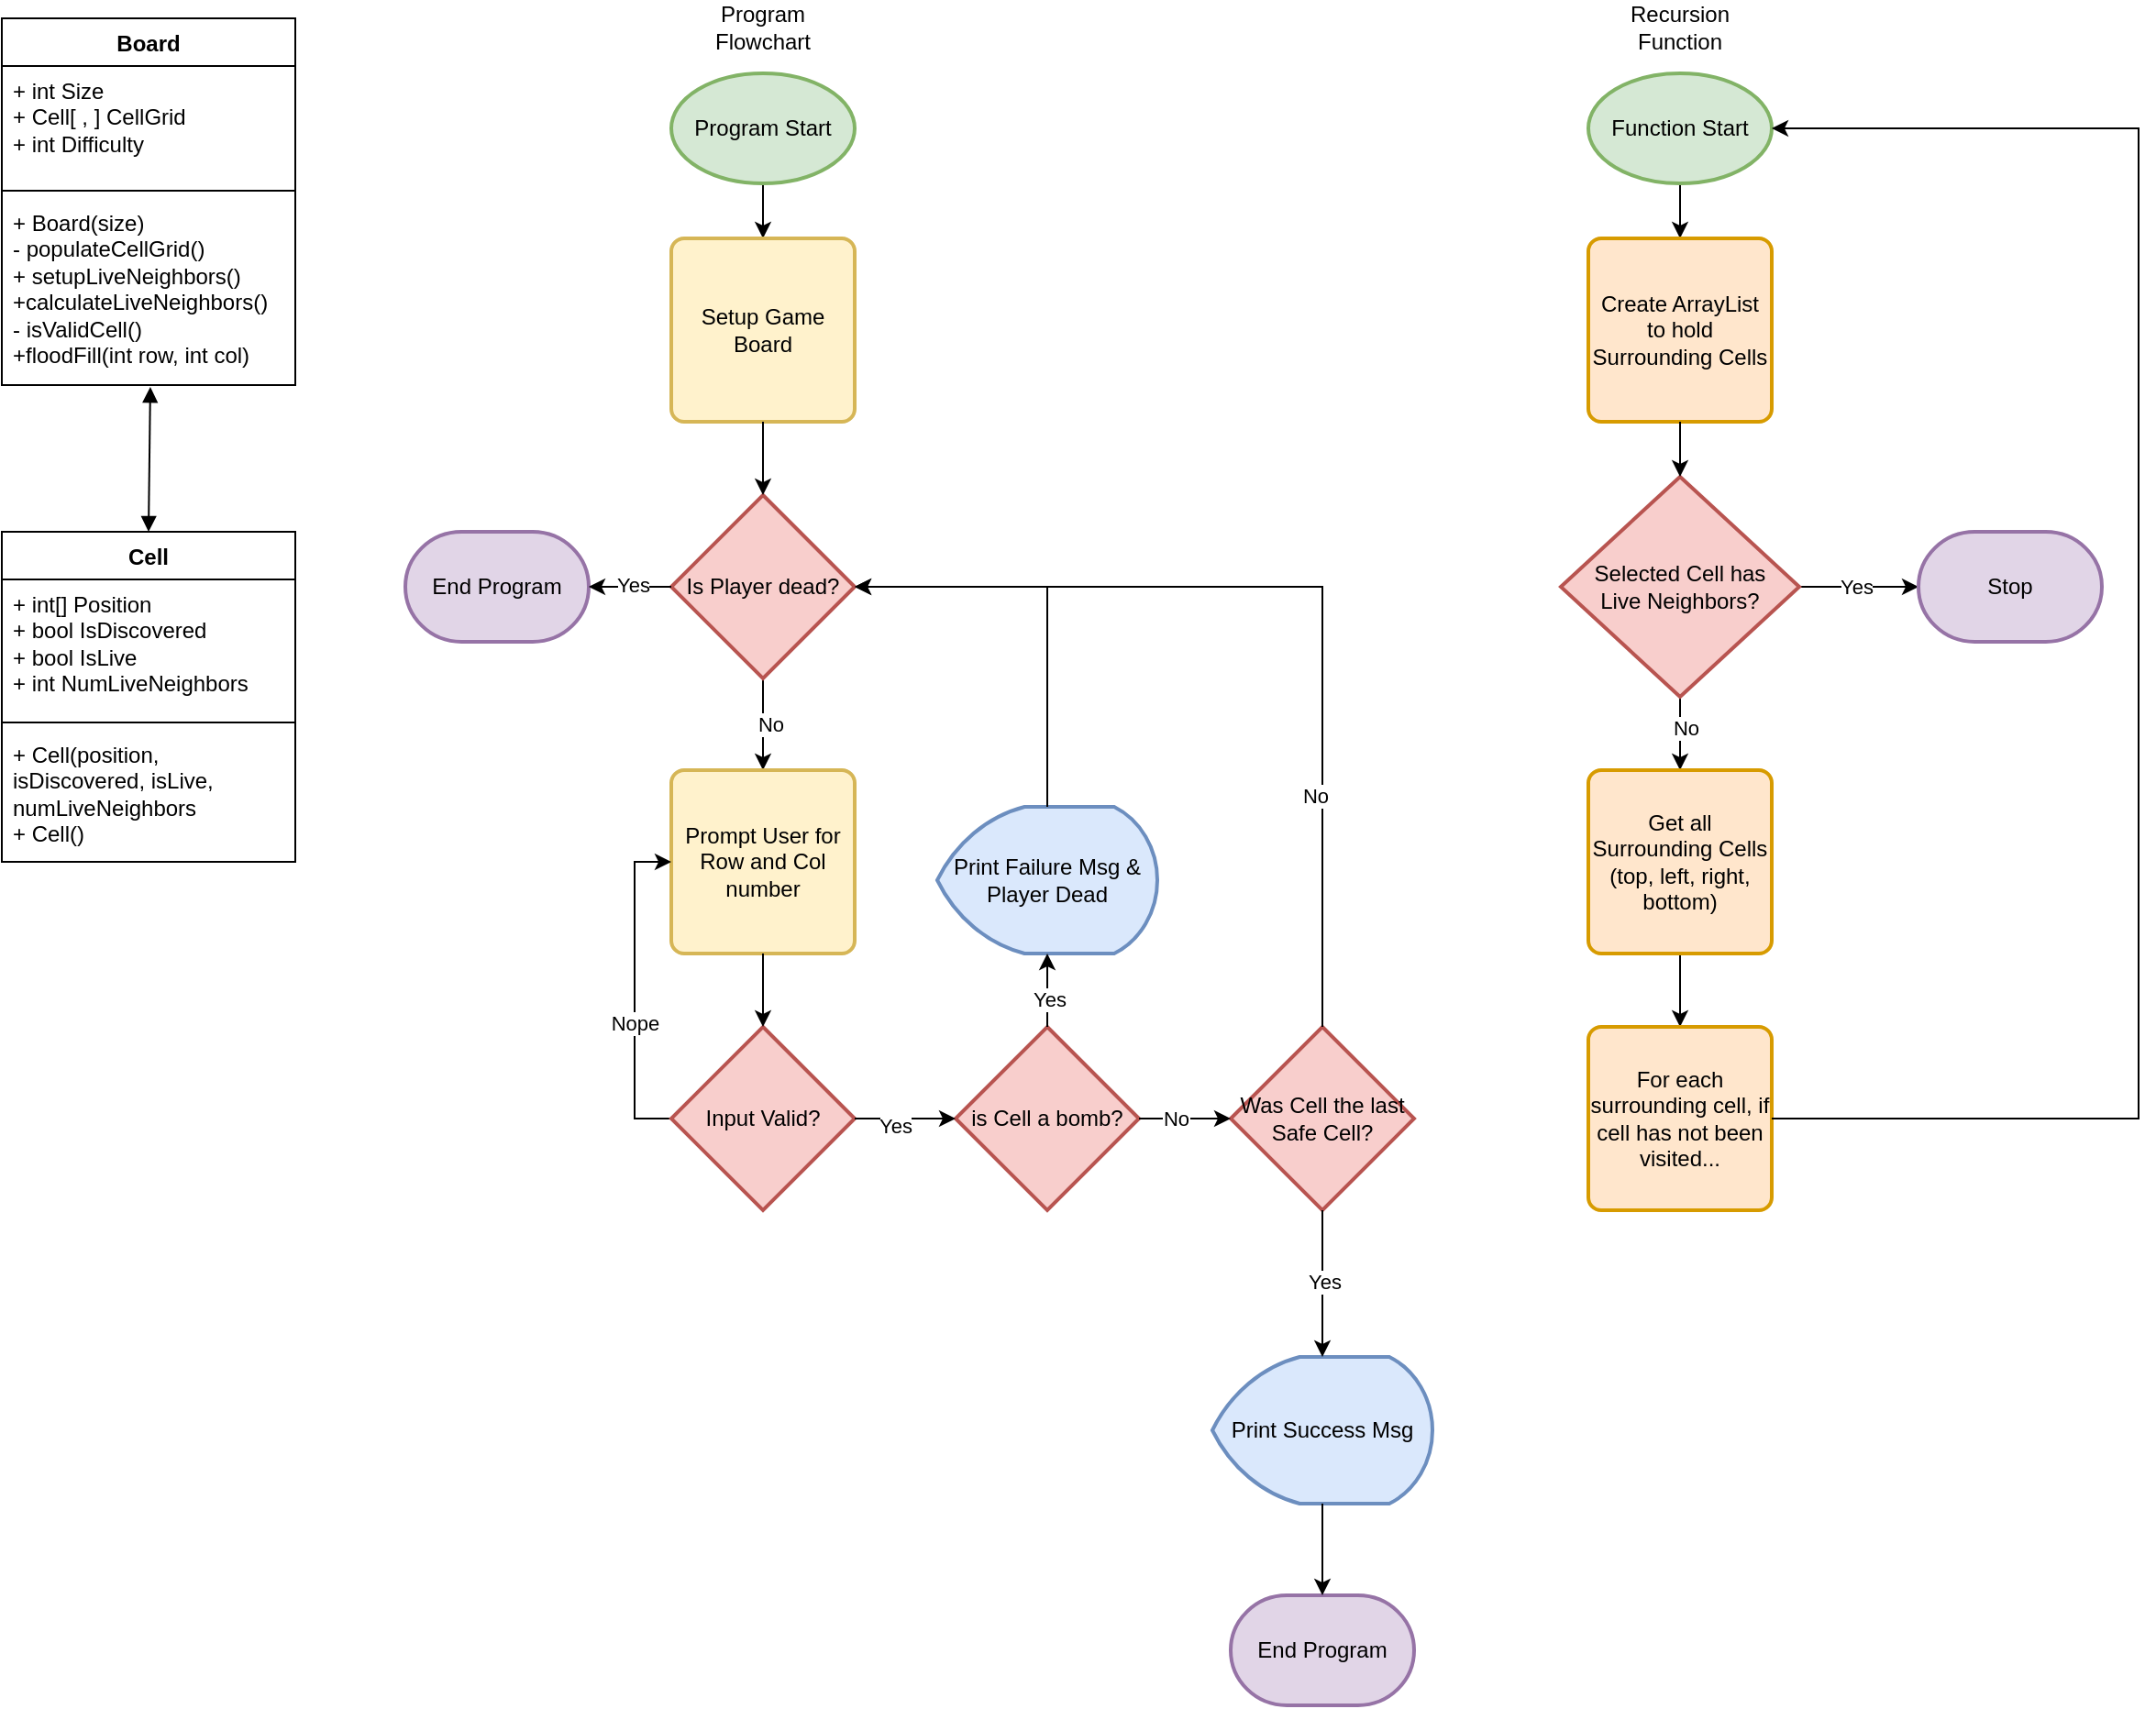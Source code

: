 <mxfile version="22.1.18" type="device">
  <diagram name="Page-1" id="BSbu1Kt3Bp4ArYt2ESW5">
    <mxGraphModel dx="1195" dy="650" grid="1" gridSize="10" guides="1" tooltips="1" connect="1" arrows="1" fold="1" page="1" pageScale="1" pageWidth="850" pageHeight="1100" math="0" shadow="0">
      <root>
        <mxCell id="0" />
        <mxCell id="1" parent="0" />
        <mxCell id="zdHg10XPLROxAjpq0C63-1" value="Cell" style="swimlane;fontStyle=1;align=center;verticalAlign=top;childLayout=stackLayout;horizontal=1;startSize=26;horizontalStack=0;resizeParent=1;resizeParentMax=0;resizeLast=0;collapsible=1;marginBottom=0;whiteSpace=wrap;html=1;" parent="1" vertex="1">
          <mxGeometry x="10" y="290" width="160" height="180" as="geometry" />
        </mxCell>
        <mxCell id="zdHg10XPLROxAjpq0C63-2" value="+ int[] Position&lt;br&gt;+ bool IsDiscovered&lt;br&gt;+ bool IsLive&lt;br&gt;+ int NumLiveNeighbors" style="text;strokeColor=none;fillColor=none;align=left;verticalAlign=top;spacingLeft=4;spacingRight=4;overflow=hidden;rotatable=0;points=[[0,0.5],[1,0.5]];portConstraint=eastwest;whiteSpace=wrap;html=1;" parent="zdHg10XPLROxAjpq0C63-1" vertex="1">
          <mxGeometry y="26" width="160" height="74" as="geometry" />
        </mxCell>
        <mxCell id="zdHg10XPLROxAjpq0C63-3" value="" style="line;strokeWidth=1;fillColor=none;align=left;verticalAlign=middle;spacingTop=-1;spacingLeft=3;spacingRight=3;rotatable=0;labelPosition=right;points=[];portConstraint=eastwest;strokeColor=inherit;" parent="zdHg10XPLROxAjpq0C63-1" vertex="1">
          <mxGeometry y="100" width="160" height="8" as="geometry" />
        </mxCell>
        <mxCell id="zdHg10XPLROxAjpq0C63-4" value="+ Cell(position, isDiscovered, isLive, numLiveNeighbors&lt;br&gt;+ Cell()" style="text;strokeColor=none;fillColor=none;align=left;verticalAlign=top;spacingLeft=4;spacingRight=4;overflow=hidden;rotatable=0;points=[[0,0.5],[1,0.5]];portConstraint=eastwest;whiteSpace=wrap;html=1;" parent="zdHg10XPLROxAjpq0C63-1" vertex="1">
          <mxGeometry y="108" width="160" height="72" as="geometry" />
        </mxCell>
        <mxCell id="zdHg10XPLROxAjpq0C63-5" value="Board" style="swimlane;fontStyle=1;align=center;verticalAlign=top;childLayout=stackLayout;horizontal=1;startSize=26;horizontalStack=0;resizeParent=1;resizeParentMax=0;resizeLast=0;collapsible=1;marginBottom=0;whiteSpace=wrap;html=1;" parent="1" vertex="1">
          <mxGeometry x="10" y="10" width="160" height="200" as="geometry" />
        </mxCell>
        <mxCell id="zdHg10XPLROxAjpq0C63-6" value="+ int Size&lt;br&gt;+ Cell[ , ] CellGrid&lt;br&gt;+ int Difficulty" style="text;strokeColor=none;fillColor=none;align=left;verticalAlign=top;spacingLeft=4;spacingRight=4;overflow=hidden;rotatable=0;points=[[0,0.5],[1,0.5]];portConstraint=eastwest;whiteSpace=wrap;html=1;" parent="zdHg10XPLROxAjpq0C63-5" vertex="1">
          <mxGeometry y="26" width="160" height="64" as="geometry" />
        </mxCell>
        <mxCell id="zdHg10XPLROxAjpq0C63-7" value="" style="line;strokeWidth=1;fillColor=none;align=left;verticalAlign=middle;spacingTop=-1;spacingLeft=3;spacingRight=3;rotatable=0;labelPosition=right;points=[];portConstraint=eastwest;strokeColor=inherit;" parent="zdHg10XPLROxAjpq0C63-5" vertex="1">
          <mxGeometry y="90" width="160" height="8" as="geometry" />
        </mxCell>
        <mxCell id="zdHg10XPLROxAjpq0C63-8" value="+ Board(size)&lt;br&gt;- populateCellGrid()&lt;br&gt;+ setupLiveNeighbors()&lt;br&gt;+calculateLiveNeighbors()&lt;br&gt;- isValidCell()&lt;br&gt;+floodFill(int row, int col)" style="text;strokeColor=none;fillColor=none;align=left;verticalAlign=top;spacingLeft=4;spacingRight=4;overflow=hidden;rotatable=0;points=[[0,0.5],[1,0.5]];portConstraint=eastwest;whiteSpace=wrap;html=1;" parent="zdHg10XPLROxAjpq0C63-5" vertex="1">
          <mxGeometry y="98" width="160" height="102" as="geometry" />
        </mxCell>
        <mxCell id="zdHg10XPLROxAjpq0C63-9" value="" style="endArrow=block;startArrow=block;endFill=1;startFill=1;html=1;rounded=0;entryX=0.5;entryY=0;entryDx=0;entryDy=0;exitX=0.506;exitY=1.01;exitDx=0;exitDy=0;exitPerimeter=0;" parent="1" source="zdHg10XPLROxAjpq0C63-8" target="zdHg10XPLROxAjpq0C63-1" edge="1">
          <mxGeometry width="160" relative="1" as="geometry">
            <mxPoint x="-80" y="230" as="sourcePoint" />
            <mxPoint x="80" y="230" as="targetPoint" />
          </mxGeometry>
        </mxCell>
        <mxCell id="yqU5PkYykn4ZgmOeakdb-3" style="edgeStyle=orthogonalEdgeStyle;rounded=0;orthogonalLoop=1;jettySize=auto;html=1;entryX=0.5;entryY=0;entryDx=0;entryDy=0;" parent="1" source="yqU5PkYykn4ZgmOeakdb-1" target="yqU5PkYykn4ZgmOeakdb-2" edge="1">
          <mxGeometry relative="1" as="geometry" />
        </mxCell>
        <mxCell id="yqU5PkYykn4ZgmOeakdb-1" value="Program Start" style="strokeWidth=2;html=1;shape=mxgraph.flowchart.start_1;whiteSpace=wrap;fillColor=#d5e8d4;strokeColor=#82b366;" parent="1" vertex="1">
          <mxGeometry x="375" y="40" width="100" height="60" as="geometry" />
        </mxCell>
        <mxCell id="yqU5PkYykn4ZgmOeakdb-2" value="Setup Game Board" style="rounded=1;whiteSpace=wrap;html=1;absoluteArcSize=1;arcSize=14;strokeWidth=2;fillColor=#fff2cc;strokeColor=#d6b656;" parent="1" vertex="1">
          <mxGeometry x="375" y="130" width="100" height="100" as="geometry" />
        </mxCell>
        <mxCell id="yqU5PkYykn4ZgmOeakdb-7" style="edgeStyle=orthogonalEdgeStyle;rounded=0;orthogonalLoop=1;jettySize=auto;html=1;entryX=0.5;entryY=0;entryDx=0;entryDy=0;" parent="1" source="yqU5PkYykn4ZgmOeakdb-4" target="yqU5PkYykn4ZgmOeakdb-6" edge="1">
          <mxGeometry relative="1" as="geometry" />
        </mxCell>
        <mxCell id="yqU5PkYykn4ZgmOeakdb-8" value="No" style="edgeLabel;html=1;align=center;verticalAlign=middle;resizable=0;points=[];" parent="yqU5PkYykn4ZgmOeakdb-7" vertex="1" connectable="0">
          <mxGeometry y="4" relative="1" as="geometry">
            <mxPoint as="offset" />
          </mxGeometry>
        </mxCell>
        <mxCell id="yqU5PkYykn4ZgmOeakdb-4" value="Is Player dead?" style="strokeWidth=2;html=1;shape=mxgraph.flowchart.decision;whiteSpace=wrap;fillColor=#f8cecc;strokeColor=#b85450;" parent="1" vertex="1">
          <mxGeometry x="375" y="270" width="100" height="100" as="geometry" />
        </mxCell>
        <mxCell id="yqU5PkYykn4ZgmOeakdb-5" style="edgeStyle=orthogonalEdgeStyle;rounded=0;orthogonalLoop=1;jettySize=auto;html=1;entryX=0.5;entryY=0;entryDx=0;entryDy=0;entryPerimeter=0;" parent="1" source="yqU5PkYykn4ZgmOeakdb-2" target="yqU5PkYykn4ZgmOeakdb-4" edge="1">
          <mxGeometry relative="1" as="geometry" />
        </mxCell>
        <mxCell id="yqU5PkYykn4ZgmOeakdb-6" value="Prompt User for Row and Col number" style="rounded=1;whiteSpace=wrap;html=1;absoluteArcSize=1;arcSize=14;strokeWidth=2;fillColor=#fff2cc;strokeColor=#d6b656;" parent="1" vertex="1">
          <mxGeometry x="375" y="420" width="100" height="100" as="geometry" />
        </mxCell>
        <mxCell id="yqU5PkYykn4ZgmOeakdb-11" style="edgeStyle=orthogonalEdgeStyle;rounded=0;orthogonalLoop=1;jettySize=auto;html=1;entryX=0;entryY=0.5;entryDx=0;entryDy=0;" parent="1" source="yqU5PkYykn4ZgmOeakdb-9" target="yqU5PkYykn4ZgmOeakdb-6" edge="1">
          <mxGeometry relative="1" as="geometry">
            <Array as="points">
              <mxPoint x="355" y="610" />
              <mxPoint x="355" y="470" />
            </Array>
          </mxGeometry>
        </mxCell>
        <mxCell id="yqU5PkYykn4ZgmOeakdb-12" value="Nope" style="edgeLabel;html=1;align=center;verticalAlign=middle;resizable=0;points=[];" parent="yqU5PkYykn4ZgmOeakdb-11" vertex="1" connectable="0">
          <mxGeometry x="-0.2" relative="1" as="geometry">
            <mxPoint as="offset" />
          </mxGeometry>
        </mxCell>
        <mxCell id="yqU5PkYykn4ZgmOeakdb-9" value="Input Valid?" style="strokeWidth=2;html=1;shape=mxgraph.flowchart.decision;whiteSpace=wrap;fillColor=#f8cecc;strokeColor=#b85450;" parent="1" vertex="1">
          <mxGeometry x="375" y="560" width="100" height="100" as="geometry" />
        </mxCell>
        <mxCell id="yqU5PkYykn4ZgmOeakdb-10" style="edgeStyle=orthogonalEdgeStyle;rounded=0;orthogonalLoop=1;jettySize=auto;html=1;entryX=0.5;entryY=0;entryDx=0;entryDy=0;entryPerimeter=0;" parent="1" source="yqU5PkYykn4ZgmOeakdb-6" target="yqU5PkYykn4ZgmOeakdb-9" edge="1">
          <mxGeometry relative="1" as="geometry" />
        </mxCell>
        <mxCell id="yqU5PkYykn4ZgmOeakdb-13" value="End Program" style="strokeWidth=2;html=1;shape=mxgraph.flowchart.terminator;whiteSpace=wrap;fillColor=#e1d5e7;strokeColor=#9673a6;" parent="1" vertex="1">
          <mxGeometry x="230" y="290" width="100" height="60" as="geometry" />
        </mxCell>
        <mxCell id="yqU5PkYykn4ZgmOeakdb-14" style="edgeStyle=orthogonalEdgeStyle;rounded=0;orthogonalLoop=1;jettySize=auto;html=1;entryX=1;entryY=0.5;entryDx=0;entryDy=0;entryPerimeter=0;" parent="1" source="yqU5PkYykn4ZgmOeakdb-4" target="yqU5PkYykn4ZgmOeakdb-13" edge="1">
          <mxGeometry relative="1" as="geometry" />
        </mxCell>
        <mxCell id="yqU5PkYykn4ZgmOeakdb-15" value="Yes" style="edgeLabel;html=1;align=center;verticalAlign=middle;resizable=0;points=[];" parent="yqU5PkYykn4ZgmOeakdb-14" vertex="1" connectable="0">
          <mxGeometry x="-0.067" y="-1" relative="1" as="geometry">
            <mxPoint as="offset" />
          </mxGeometry>
        </mxCell>
        <mxCell id="yqU5PkYykn4ZgmOeakdb-20" value="is Cell a bomb?" style="strokeWidth=2;html=1;shape=mxgraph.flowchart.decision;whiteSpace=wrap;fillColor=#f8cecc;strokeColor=#b85450;" parent="1" vertex="1">
          <mxGeometry x="530" y="560" width="100" height="100" as="geometry" />
        </mxCell>
        <mxCell id="yqU5PkYykn4ZgmOeakdb-21" style="edgeStyle=orthogonalEdgeStyle;rounded=0;orthogonalLoop=1;jettySize=auto;html=1;entryX=0;entryY=0.5;entryDx=0;entryDy=0;entryPerimeter=0;" parent="1" source="yqU5PkYykn4ZgmOeakdb-9" target="yqU5PkYykn4ZgmOeakdb-20" edge="1">
          <mxGeometry relative="1" as="geometry" />
        </mxCell>
        <mxCell id="yqU5PkYykn4ZgmOeakdb-22" value="Yes" style="edgeLabel;html=1;align=center;verticalAlign=middle;resizable=0;points=[];" parent="yqU5PkYykn4ZgmOeakdb-21" vertex="1" connectable="0">
          <mxGeometry x="-0.2" y="-4" relative="1" as="geometry">
            <mxPoint as="offset" />
          </mxGeometry>
        </mxCell>
        <mxCell id="yqU5PkYykn4ZgmOeakdb-24" value="Print Failure Msg &amp;amp; Player Dead" style="strokeWidth=2;html=1;shape=mxgraph.flowchart.display;whiteSpace=wrap;fillColor=#dae8fc;strokeColor=#6c8ebf;" parent="1" vertex="1">
          <mxGeometry x="520" y="440" width="120" height="80" as="geometry" />
        </mxCell>
        <mxCell id="yqU5PkYykn4ZgmOeakdb-25" style="edgeStyle=orthogonalEdgeStyle;rounded=0;orthogonalLoop=1;jettySize=auto;html=1;entryX=0.5;entryY=1;entryDx=0;entryDy=0;entryPerimeter=0;" parent="1" source="yqU5PkYykn4ZgmOeakdb-20" target="yqU5PkYykn4ZgmOeakdb-24" edge="1">
          <mxGeometry relative="1" as="geometry" />
        </mxCell>
        <mxCell id="yqU5PkYykn4ZgmOeakdb-26" value="Yes" style="edgeLabel;html=1;align=center;verticalAlign=middle;resizable=0;points=[];" parent="yqU5PkYykn4ZgmOeakdb-25" vertex="1" connectable="0">
          <mxGeometry x="-0.25" y="-1" relative="1" as="geometry">
            <mxPoint as="offset" />
          </mxGeometry>
        </mxCell>
        <mxCell id="yqU5PkYykn4ZgmOeakdb-27" style="edgeStyle=orthogonalEdgeStyle;rounded=0;orthogonalLoop=1;jettySize=auto;html=1;entryX=1;entryY=0.5;entryDx=0;entryDy=0;entryPerimeter=0;" parent="1" source="yqU5PkYykn4ZgmOeakdb-24" target="yqU5PkYykn4ZgmOeakdb-4" edge="1">
          <mxGeometry relative="1" as="geometry">
            <Array as="points">
              <mxPoint x="580" y="320" />
            </Array>
          </mxGeometry>
        </mxCell>
        <mxCell id="yqU5PkYykn4ZgmOeakdb-29" value="Was Cell the last Safe Cell?" style="strokeWidth=2;html=1;shape=mxgraph.flowchart.decision;whiteSpace=wrap;fontSize=12;fillColor=#f8cecc;strokeColor=#b85450;" parent="1" vertex="1">
          <mxGeometry x="680" y="560" width="100" height="100" as="geometry" />
        </mxCell>
        <mxCell id="yqU5PkYykn4ZgmOeakdb-30" style="edgeStyle=orthogonalEdgeStyle;rounded=0;orthogonalLoop=1;jettySize=auto;html=1;entryX=0;entryY=0.5;entryDx=0;entryDy=0;entryPerimeter=0;" parent="1" source="yqU5PkYykn4ZgmOeakdb-20" target="yqU5PkYykn4ZgmOeakdb-29" edge="1">
          <mxGeometry relative="1" as="geometry" />
        </mxCell>
        <mxCell id="yqU5PkYykn4ZgmOeakdb-31" value="No" style="edgeLabel;html=1;align=center;verticalAlign=middle;resizable=0;points=[];" parent="yqU5PkYykn4ZgmOeakdb-30" vertex="1" connectable="0">
          <mxGeometry x="-0.2" relative="1" as="geometry">
            <mxPoint as="offset" />
          </mxGeometry>
        </mxCell>
        <mxCell id="yqU5PkYykn4ZgmOeakdb-39" value="Print Success Msg" style="strokeWidth=2;html=1;shape=mxgraph.flowchart.display;whiteSpace=wrap;fillColor=#dae8fc;strokeColor=#6c8ebf;" parent="1" vertex="1">
          <mxGeometry x="670" y="740" width="120" height="80" as="geometry" />
        </mxCell>
        <mxCell id="yqU5PkYykn4ZgmOeakdb-40" value="End Program" style="strokeWidth=2;html=1;shape=mxgraph.flowchart.terminator;whiteSpace=wrap;fillColor=#e1d5e7;strokeColor=#9673a6;" parent="1" vertex="1">
          <mxGeometry x="680" y="870" width="100" height="60" as="geometry" />
        </mxCell>
        <mxCell id="yqU5PkYykn4ZgmOeakdb-41" style="edgeStyle=orthogonalEdgeStyle;rounded=0;orthogonalLoop=1;jettySize=auto;html=1;entryX=1;entryY=0.5;entryDx=0;entryDy=0;entryPerimeter=0;" parent="1" source="yqU5PkYykn4ZgmOeakdb-29" target="yqU5PkYykn4ZgmOeakdb-4" edge="1">
          <mxGeometry relative="1" as="geometry">
            <Array as="points">
              <mxPoint x="730" y="320" />
            </Array>
          </mxGeometry>
        </mxCell>
        <mxCell id="yqU5PkYykn4ZgmOeakdb-42" value="No" style="edgeLabel;html=1;align=center;verticalAlign=middle;resizable=0;points=[];" parent="yqU5PkYykn4ZgmOeakdb-41" vertex="1" connectable="0">
          <mxGeometry x="-0.491" y="4" relative="1" as="geometry">
            <mxPoint as="offset" />
          </mxGeometry>
        </mxCell>
        <mxCell id="yqU5PkYykn4ZgmOeakdb-43" style="edgeStyle=orthogonalEdgeStyle;rounded=0;orthogonalLoop=1;jettySize=auto;html=1;entryX=0.5;entryY=0;entryDx=0;entryDy=0;entryPerimeter=0;" parent="1" source="yqU5PkYykn4ZgmOeakdb-29" target="yqU5PkYykn4ZgmOeakdb-39" edge="1">
          <mxGeometry relative="1" as="geometry" />
        </mxCell>
        <mxCell id="yqU5PkYykn4ZgmOeakdb-44" value="Yes" style="edgeLabel;html=1;align=center;verticalAlign=middle;resizable=0;points=[];" parent="yqU5PkYykn4ZgmOeakdb-43" vertex="1" connectable="0">
          <mxGeometry x="-0.025" y="1" relative="1" as="geometry">
            <mxPoint as="offset" />
          </mxGeometry>
        </mxCell>
        <mxCell id="yqU5PkYykn4ZgmOeakdb-45" style="edgeStyle=orthogonalEdgeStyle;rounded=0;orthogonalLoop=1;jettySize=auto;html=1;exitX=0.5;exitY=1;exitDx=0;exitDy=0;exitPerimeter=0;entryX=0.5;entryY=0;entryDx=0;entryDy=0;entryPerimeter=0;" parent="1" source="yqU5PkYykn4ZgmOeakdb-39" target="yqU5PkYykn4ZgmOeakdb-40" edge="1">
          <mxGeometry relative="1" as="geometry" />
        </mxCell>
        <mxCell id="OQh7WaE3bA69D_286-GN-1" value="Program Flowchart" style="text;html=1;strokeColor=none;fillColor=none;align=center;verticalAlign=middle;whiteSpace=wrap;rounded=0;" vertex="1" parent="1">
          <mxGeometry x="395" width="60" height="30" as="geometry" />
        </mxCell>
        <mxCell id="OQh7WaE3bA69D_286-GN-4" style="edgeStyle=orthogonalEdgeStyle;rounded=0;orthogonalLoop=1;jettySize=auto;html=1;entryX=0.5;entryY=0;entryDx=0;entryDy=0;" edge="1" parent="1" source="OQh7WaE3bA69D_286-GN-2" target="OQh7WaE3bA69D_286-GN-3">
          <mxGeometry relative="1" as="geometry" />
        </mxCell>
        <mxCell id="OQh7WaE3bA69D_286-GN-2" value="Function Start" style="strokeWidth=2;html=1;shape=mxgraph.flowchart.start_1;whiteSpace=wrap;fillColor=#d5e8d4;strokeColor=#82b366;" vertex="1" parent="1">
          <mxGeometry x="875" y="40" width="100" height="60" as="geometry" />
        </mxCell>
        <mxCell id="OQh7WaE3bA69D_286-GN-3" value="Create ArrayList to hold Surrounding Cells" style="rounded=1;whiteSpace=wrap;html=1;absoluteArcSize=1;arcSize=14;strokeWidth=2;fillColor=#ffe6cc;strokeColor=#d79b00;" vertex="1" parent="1">
          <mxGeometry x="875" y="130" width="100" height="100" as="geometry" />
        </mxCell>
        <mxCell id="OQh7WaE3bA69D_286-GN-8" style="edgeStyle=orthogonalEdgeStyle;rounded=0;orthogonalLoop=1;jettySize=auto;html=1;" edge="1" parent="1" source="OQh7WaE3bA69D_286-GN-5" target="OQh7WaE3bA69D_286-GN-7">
          <mxGeometry relative="1" as="geometry" />
        </mxCell>
        <mxCell id="OQh7WaE3bA69D_286-GN-9" value="Yes" style="edgeLabel;html=1;align=center;verticalAlign=middle;resizable=0;points=[];" vertex="1" connectable="0" parent="OQh7WaE3bA69D_286-GN-8">
          <mxGeometry x="-0.041" relative="1" as="geometry">
            <mxPoint as="offset" />
          </mxGeometry>
        </mxCell>
        <mxCell id="OQh7WaE3bA69D_286-GN-11" style="edgeStyle=orthogonalEdgeStyle;rounded=0;orthogonalLoop=1;jettySize=auto;html=1;entryX=0.5;entryY=0;entryDx=0;entryDy=0;" edge="1" parent="1" source="OQh7WaE3bA69D_286-GN-5" target="OQh7WaE3bA69D_286-GN-10">
          <mxGeometry relative="1" as="geometry" />
        </mxCell>
        <mxCell id="OQh7WaE3bA69D_286-GN-12" value="No" style="edgeLabel;html=1;align=center;verticalAlign=middle;resizable=0;points=[];" vertex="1" connectable="0" parent="OQh7WaE3bA69D_286-GN-11">
          <mxGeometry x="-0.167" y="3" relative="1" as="geometry">
            <mxPoint as="offset" />
          </mxGeometry>
        </mxCell>
        <mxCell id="OQh7WaE3bA69D_286-GN-5" value="Selected Cell has&lt;br&gt;Live Neighbors?" style="strokeWidth=2;html=1;shape=mxgraph.flowchart.decision;whiteSpace=wrap;fillColor=#f8cecc;strokeColor=#b85450;" vertex="1" parent="1">
          <mxGeometry x="860" y="260" width="130" height="120" as="geometry" />
        </mxCell>
        <mxCell id="OQh7WaE3bA69D_286-GN-6" style="edgeStyle=orthogonalEdgeStyle;rounded=0;orthogonalLoop=1;jettySize=auto;html=1;entryX=0.5;entryY=0;entryDx=0;entryDy=0;entryPerimeter=0;" edge="1" parent="1" source="OQh7WaE3bA69D_286-GN-3" target="OQh7WaE3bA69D_286-GN-5">
          <mxGeometry relative="1" as="geometry" />
        </mxCell>
        <mxCell id="OQh7WaE3bA69D_286-GN-7" value="Stop" style="strokeWidth=2;html=1;shape=mxgraph.flowchart.terminator;whiteSpace=wrap;fillColor=#e1d5e7;strokeColor=#9673a6;" vertex="1" parent="1">
          <mxGeometry x="1055" y="290" width="100" height="60" as="geometry" />
        </mxCell>
        <mxCell id="OQh7WaE3bA69D_286-GN-14" style="edgeStyle=orthogonalEdgeStyle;rounded=0;orthogonalLoop=1;jettySize=auto;html=1;entryX=0.5;entryY=0;entryDx=0;entryDy=0;" edge="1" parent="1" source="OQh7WaE3bA69D_286-GN-10" target="OQh7WaE3bA69D_286-GN-13">
          <mxGeometry relative="1" as="geometry" />
        </mxCell>
        <mxCell id="OQh7WaE3bA69D_286-GN-10" value="Get all Surrounding Cells (top, left, right, bottom)" style="rounded=1;whiteSpace=wrap;html=1;absoluteArcSize=1;arcSize=14;strokeWidth=2;fillColor=#ffe6cc;strokeColor=#d79b00;" vertex="1" parent="1">
          <mxGeometry x="875" y="420" width="100" height="100" as="geometry" />
        </mxCell>
        <mxCell id="OQh7WaE3bA69D_286-GN-13" value="For each surrounding cell, if cell has not been visited..." style="rounded=1;whiteSpace=wrap;html=1;absoluteArcSize=1;arcSize=14;strokeWidth=2;fillColor=#ffe6cc;strokeColor=#d79b00;" vertex="1" parent="1">
          <mxGeometry x="875" y="560" width="100" height="100" as="geometry" />
        </mxCell>
        <mxCell id="OQh7WaE3bA69D_286-GN-15" style="edgeStyle=orthogonalEdgeStyle;rounded=0;orthogonalLoop=1;jettySize=auto;html=1;entryX=1;entryY=0.5;entryDx=0;entryDy=0;entryPerimeter=0;" edge="1" parent="1" source="OQh7WaE3bA69D_286-GN-13" target="OQh7WaE3bA69D_286-GN-2">
          <mxGeometry relative="1" as="geometry">
            <Array as="points">
              <mxPoint x="1175" y="610" />
              <mxPoint x="1175" y="70" />
            </Array>
          </mxGeometry>
        </mxCell>
        <mxCell id="OQh7WaE3bA69D_286-GN-16" value="Recursion Function" style="text;html=1;strokeColor=none;fillColor=none;align=center;verticalAlign=middle;whiteSpace=wrap;rounded=0;" vertex="1" parent="1">
          <mxGeometry x="895" width="60" height="30" as="geometry" />
        </mxCell>
      </root>
    </mxGraphModel>
  </diagram>
</mxfile>
